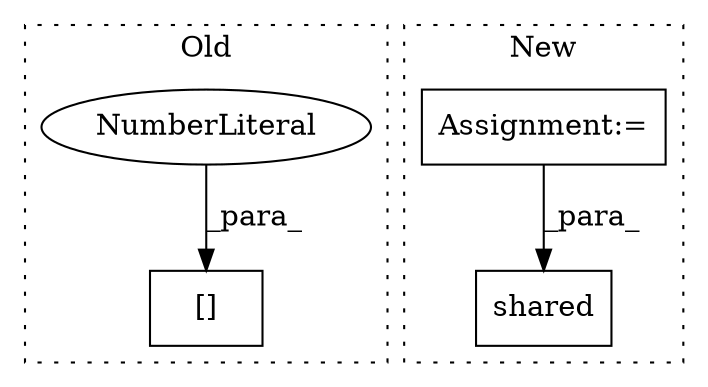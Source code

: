 digraph G {
subgraph cluster0 {
1 [label="[]" a="2" s="8301,8314" l="12,1" shape="box"];
3 [label="NumberLiteral" a="34" s="8313" l="1" shape="ellipse"];
label = "Old";
style="dotted";
}
subgraph cluster1 {
2 [label="shared" a="32" s="8545,8569" l="7,1" shape="box"];
4 [label="Assignment:=" a="7" s="8188" l="1" shape="box"];
label = "New";
style="dotted";
}
3 -> 1 [label="_para_"];
4 -> 2 [label="_para_"];
}